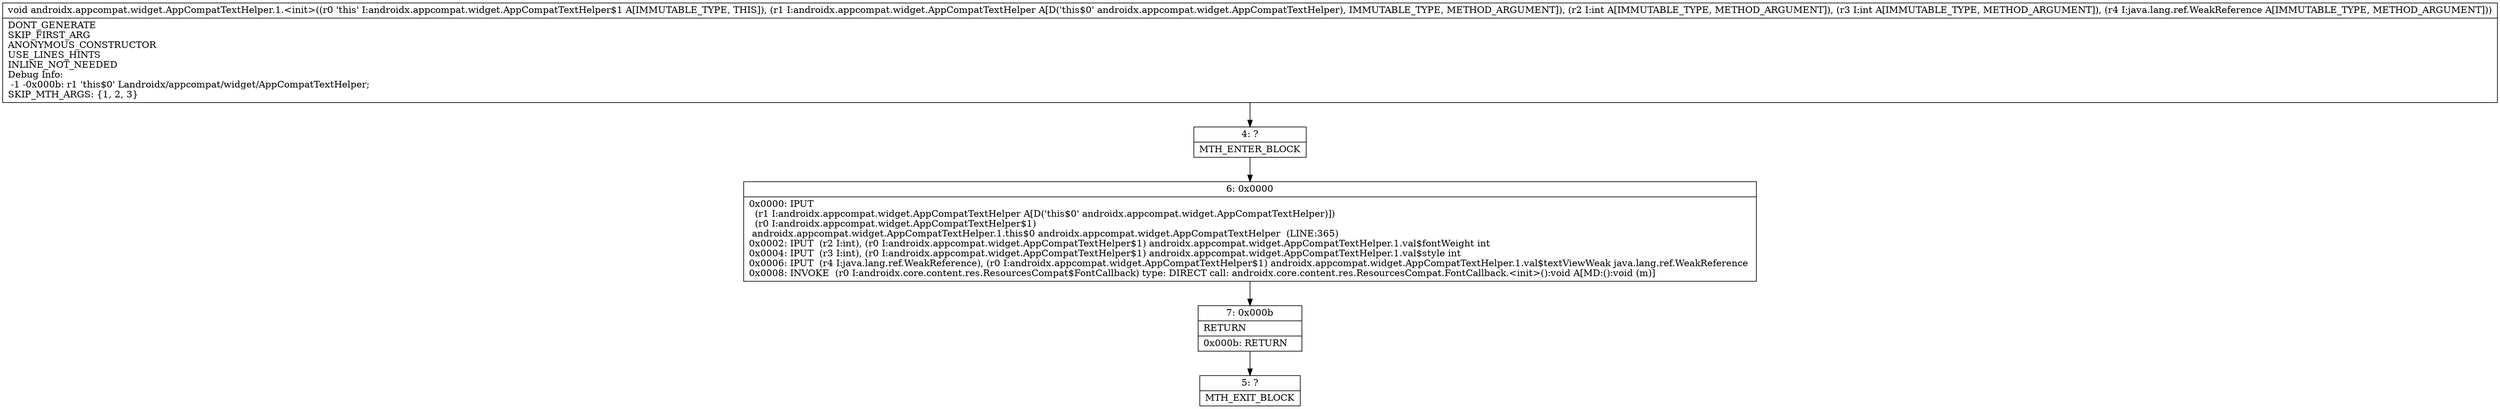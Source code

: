 digraph "CFG forandroidx.appcompat.widget.AppCompatTextHelper.1.\<init\>(Landroidx\/appcompat\/widget\/AppCompatTextHelper;IILjava\/lang\/ref\/WeakReference;)V" {
Node_4 [shape=record,label="{4\:\ ?|MTH_ENTER_BLOCK\l}"];
Node_6 [shape=record,label="{6\:\ 0x0000|0x0000: IPUT  \l  (r1 I:androidx.appcompat.widget.AppCompatTextHelper A[D('this$0' androidx.appcompat.widget.AppCompatTextHelper)])\l  (r0 I:androidx.appcompat.widget.AppCompatTextHelper$1)\l androidx.appcompat.widget.AppCompatTextHelper.1.this$0 androidx.appcompat.widget.AppCompatTextHelper  (LINE:365)\l0x0002: IPUT  (r2 I:int), (r0 I:androidx.appcompat.widget.AppCompatTextHelper$1) androidx.appcompat.widget.AppCompatTextHelper.1.val$fontWeight int \l0x0004: IPUT  (r3 I:int), (r0 I:androidx.appcompat.widget.AppCompatTextHelper$1) androidx.appcompat.widget.AppCompatTextHelper.1.val$style int \l0x0006: IPUT  (r4 I:java.lang.ref.WeakReference), (r0 I:androidx.appcompat.widget.AppCompatTextHelper$1) androidx.appcompat.widget.AppCompatTextHelper.1.val$textViewWeak java.lang.ref.WeakReference \l0x0008: INVOKE  (r0 I:androidx.core.content.res.ResourcesCompat$FontCallback) type: DIRECT call: androidx.core.content.res.ResourcesCompat.FontCallback.\<init\>():void A[MD:():void (m)]\l}"];
Node_7 [shape=record,label="{7\:\ 0x000b|RETURN\l|0x000b: RETURN   \l}"];
Node_5 [shape=record,label="{5\:\ ?|MTH_EXIT_BLOCK\l}"];
MethodNode[shape=record,label="{void androidx.appcompat.widget.AppCompatTextHelper.1.\<init\>((r0 'this' I:androidx.appcompat.widget.AppCompatTextHelper$1 A[IMMUTABLE_TYPE, THIS]), (r1 I:androidx.appcompat.widget.AppCompatTextHelper A[D('this$0' androidx.appcompat.widget.AppCompatTextHelper), IMMUTABLE_TYPE, METHOD_ARGUMENT]), (r2 I:int A[IMMUTABLE_TYPE, METHOD_ARGUMENT]), (r3 I:int A[IMMUTABLE_TYPE, METHOD_ARGUMENT]), (r4 I:java.lang.ref.WeakReference A[IMMUTABLE_TYPE, METHOD_ARGUMENT]))  | DONT_GENERATE\lSKIP_FIRST_ARG\lANONYMOUS_CONSTRUCTOR\lUSE_LINES_HINTS\lINLINE_NOT_NEEDED\lDebug Info:\l  \-1 \-0x000b: r1 'this$0' Landroidx\/appcompat\/widget\/AppCompatTextHelper;\lSKIP_MTH_ARGS: \{1, 2, 3\}\l}"];
MethodNode -> Node_4;Node_4 -> Node_6;
Node_6 -> Node_7;
Node_7 -> Node_5;
}

